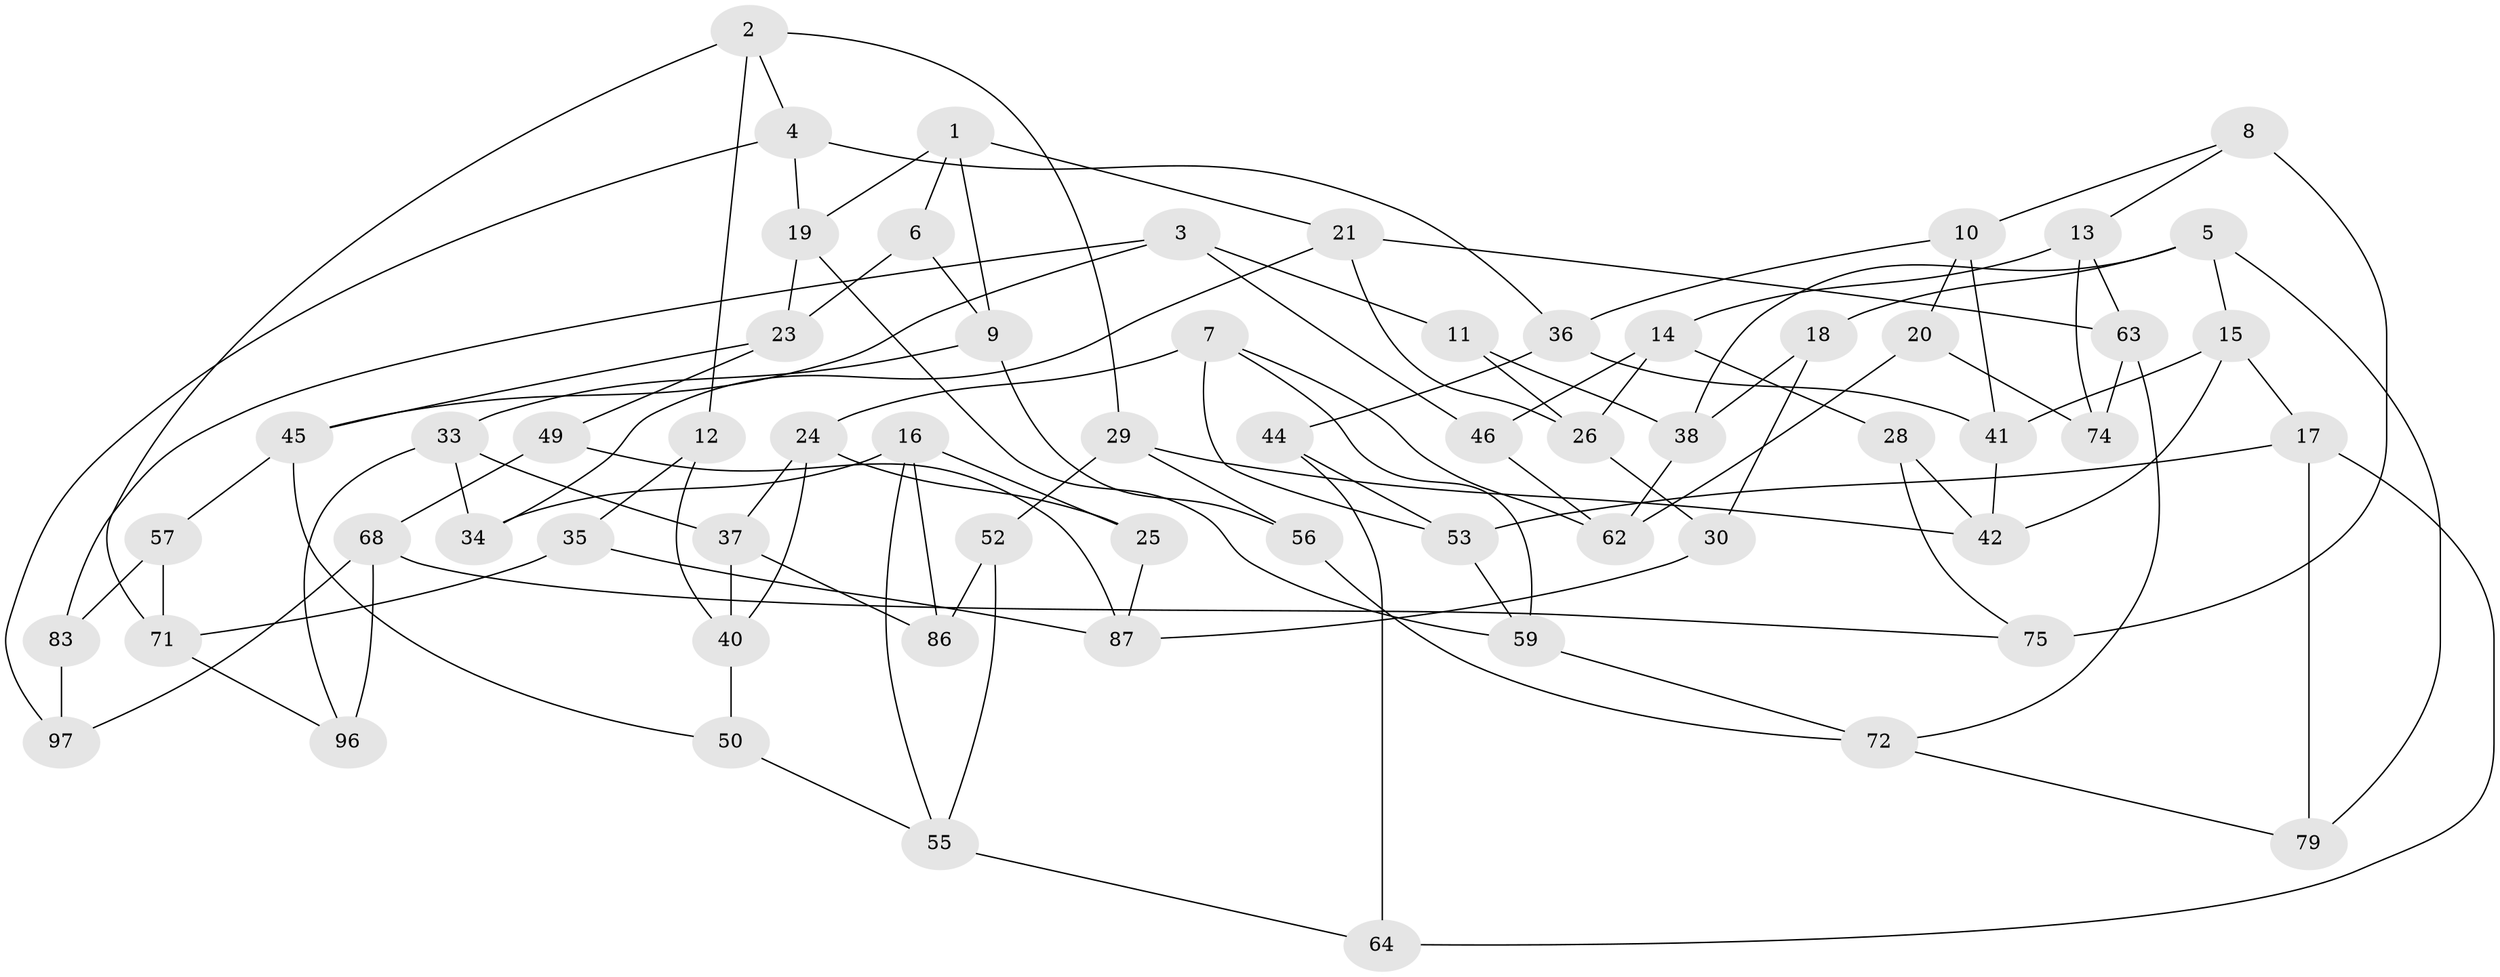 // original degree distribution, {3: 1.0}
// Generated by graph-tools (version 1.1) at 2025/39/02/21/25 10:39:00]
// undirected, 62 vertices, 111 edges
graph export_dot {
graph [start="1"]
  node [color=gray90,style=filled];
  1 [super="+39"];
  2 [super="+43"];
  3 [super="+47"];
  4 [super="+27"];
  5 [super="+51"];
  6;
  7 [super="+32"];
  8 [super="+67"];
  9 [super="+90"];
  10 [super="+77"];
  11;
  12;
  13 [super="+84"];
  14 [super="+85"];
  15 [super="+65"];
  16 [super="+58"];
  17 [super="+22"];
  18;
  19 [super="+31"];
  20;
  21 [super="+66"];
  23 [super="+78"];
  24 [super="+76"];
  25;
  26 [super="+88"];
  28;
  29 [super="+54"];
  30;
  33 [super="+61"];
  34;
  35;
  36 [super="+92"];
  37 [super="+73"];
  38 [super="+100"];
  40 [super="+95"];
  41 [super="+94"];
  42 [super="+70"];
  44;
  45 [super="+48"];
  46;
  49;
  50;
  52;
  53 [super="+93"];
  55 [super="+81"];
  56;
  57;
  59 [super="+60"];
  62 [super="+91"];
  63 [super="+69"];
  64;
  68 [super="+80"];
  71 [super="+99"];
  72 [super="+82"];
  74;
  75 [super="+98"];
  79;
  83;
  86;
  87 [super="+89"];
  96;
  97;
  1 -- 19;
  1 -- 9;
  1 -- 6;
  1 -- 21;
  2 -- 29;
  2 -- 12;
  2 -- 4;
  2 -- 71;
  3 -- 11;
  3 -- 46;
  3 -- 83;
  3 -- 45;
  4 -- 36;
  4 -- 19;
  4 -- 97;
  5 -- 18;
  5 -- 79;
  5 -- 15;
  5 -- 38;
  6 -- 23;
  6 -- 9;
  7 -- 62;
  7 -- 24;
  7 -- 53;
  7 -- 59;
  8 -- 75 [weight=2];
  8 -- 10;
  8 -- 13;
  9 -- 33;
  9 -- 56;
  10 -- 20;
  10 -- 41;
  10 -- 36;
  11 -- 26;
  11 -- 38;
  12 -- 35;
  12 -- 40;
  13 -- 74;
  13 -- 63;
  13 -- 14;
  14 -- 46;
  14 -- 26;
  14 -- 28;
  15 -- 42;
  15 -- 41;
  15 -- 17;
  16 -- 55;
  16 -- 25;
  16 -- 34;
  16 -- 86;
  17 -- 53;
  17 -- 64;
  17 -- 79;
  18 -- 38;
  18 -- 30;
  19 -- 23;
  19 -- 59;
  20 -- 74;
  20 -- 62;
  21 -- 34;
  21 -- 63;
  21 -- 26;
  23 -- 49;
  23 -- 45;
  24 -- 25;
  24 -- 40;
  24 -- 37;
  25 -- 87;
  26 -- 30;
  28 -- 42;
  28 -- 75;
  29 -- 56;
  29 -- 52;
  29 -- 42;
  30 -- 87;
  33 -- 37;
  33 -- 96;
  33 -- 34;
  35 -- 71;
  35 -- 87;
  36 -- 44;
  36 -- 41;
  37 -- 40;
  37 -- 86;
  38 -- 62;
  40 -- 50;
  41 -- 42;
  44 -- 64;
  44 -- 53;
  45 -- 57;
  45 -- 50;
  46 -- 62;
  49 -- 68;
  49 -- 87;
  50 -- 55;
  52 -- 86;
  52 -- 55;
  53 -- 59;
  55 -- 64;
  56 -- 72;
  57 -- 83;
  57 -- 71;
  59 -- 72;
  63 -- 72;
  63 -- 74;
  68 -- 96;
  68 -- 97;
  68 -- 75;
  71 -- 96;
  72 -- 79;
  83 -- 97;
}
